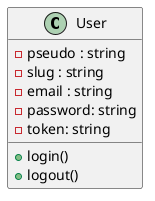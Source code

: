 @startuml User

Class User {
    
    - pseudo : string
    - slug : string
    - email : string
    - password: string
    - token: string
    
    + login()
    + logout()

}

@enduml
